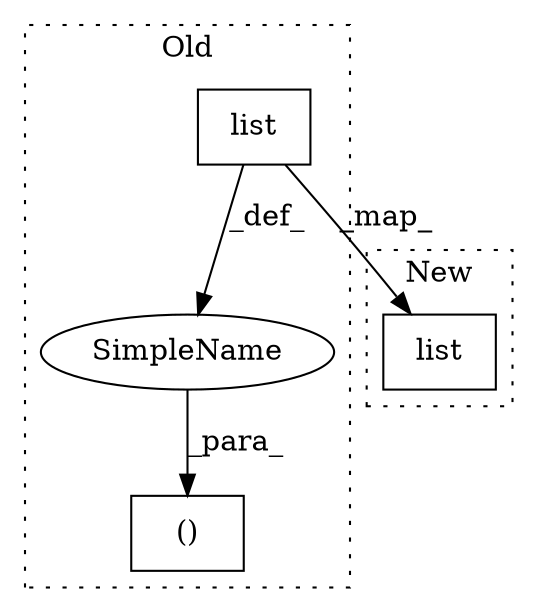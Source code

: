 digraph G {
subgraph cluster0 {
1 [label="list" a="32" s="717,734" l="5,1" shape="box"];
3 [label="()" a="106" s="717" l="50" shape="box"];
4 [label="SimpleName" a="42" s="" l="" shape="ellipse"];
label = "Old";
style="dotted";
}
subgraph cluster1 {
2 [label="list" a="32" s="653,670" l="5,1" shape="box"];
label = "New";
style="dotted";
}
1 -> 4 [label="_def_"];
1 -> 2 [label="_map_"];
4 -> 3 [label="_para_"];
}